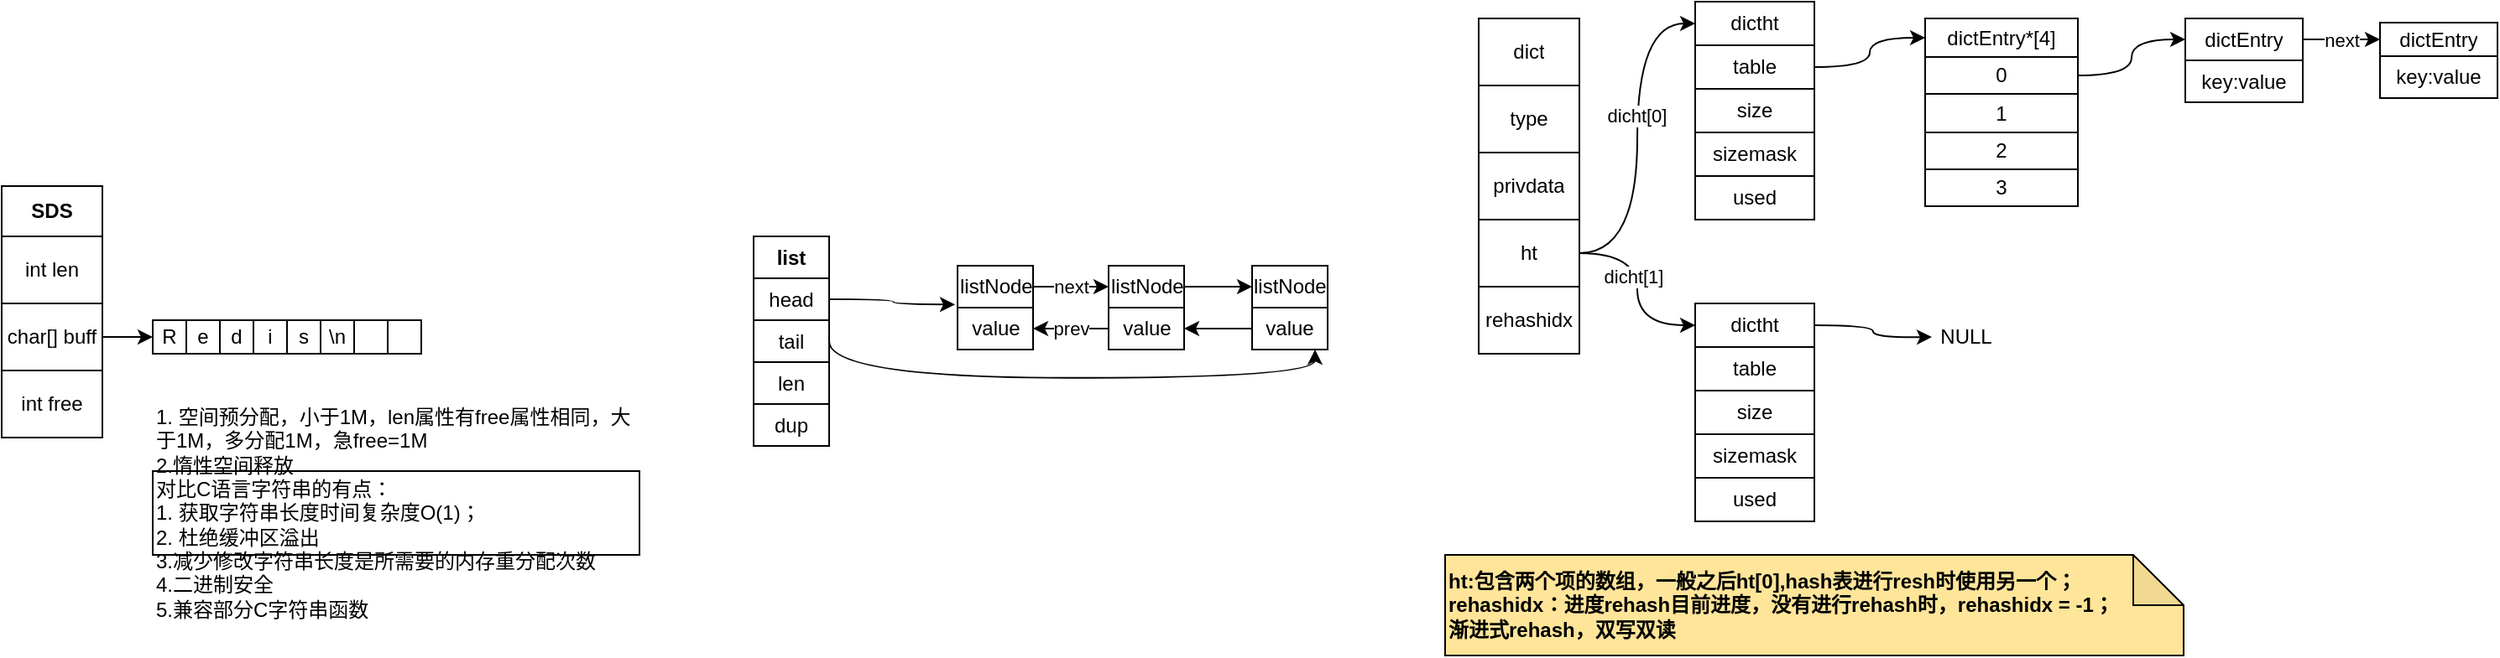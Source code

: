 <mxfile version="14.5.1" type="github">
  <diagram id="70akwOYrs_zPX4gierDc" name="第 1 页">
    <mxGraphModel dx="946" dy="529" grid="1" gridSize="10" guides="1" tooltips="1" connect="1" arrows="1" fold="1" page="1" pageScale="1" pageWidth="827" pageHeight="1169" math="0" shadow="0">
      <root>
        <mxCell id="0" />
        <mxCell id="1" parent="0" />
        <mxCell id="2Fs-SG_frbHr2sO-u1KF-1" value="SDS" style="shape=table;html=1;whiteSpace=wrap;startSize=30;container=1;collapsible=0;childLayout=tableLayout;fontStyle=1;align=center;" vertex="1" parent="1">
          <mxGeometry x="70" y="450" width="60" height="150" as="geometry" />
        </mxCell>
        <mxCell id="2Fs-SG_frbHr2sO-u1KF-2" value="" style="shape=partialRectangle;html=1;whiteSpace=wrap;collapsible=0;dropTarget=0;pointerEvents=0;fillColor=none;top=0;left=0;bottom=0;right=0;points=[[0,0.5],[1,0.5]];portConstraint=eastwest;" vertex="1" parent="2Fs-SG_frbHr2sO-u1KF-1">
          <mxGeometry y="30" width="60" height="40" as="geometry" />
        </mxCell>
        <mxCell id="2Fs-SG_frbHr2sO-u1KF-14" value="int len" style="shape=partialRectangle;html=1;whiteSpace=wrap;connectable=0;fillColor=none;top=0;left=0;bottom=0;right=0;overflow=hidden;" vertex="1" parent="2Fs-SG_frbHr2sO-u1KF-2">
          <mxGeometry width="60" height="40" as="geometry" />
        </mxCell>
        <mxCell id="2Fs-SG_frbHr2sO-u1KF-6" value="" style="shape=partialRectangle;html=1;whiteSpace=wrap;collapsible=0;dropTarget=0;pointerEvents=0;fillColor=none;top=0;left=0;bottom=0;right=0;points=[[0,0.5],[1,0.5]];portConstraint=eastwest;" vertex="1" parent="2Fs-SG_frbHr2sO-u1KF-1">
          <mxGeometry y="70" width="60" height="40" as="geometry" />
        </mxCell>
        <mxCell id="2Fs-SG_frbHr2sO-u1KF-15" value="char[] buff" style="shape=partialRectangle;html=1;whiteSpace=wrap;connectable=0;fillColor=none;top=0;left=0;bottom=0;right=0;overflow=hidden;" vertex="1" parent="2Fs-SG_frbHr2sO-u1KF-6">
          <mxGeometry width="60" height="40" as="geometry" />
        </mxCell>
        <mxCell id="2Fs-SG_frbHr2sO-u1KF-10" value="" style="shape=partialRectangle;html=1;whiteSpace=wrap;collapsible=0;dropTarget=0;pointerEvents=0;fillColor=none;top=0;left=0;bottom=0;right=0;points=[[0,0.5],[1,0.5]];portConstraint=eastwest;" vertex="1" parent="2Fs-SG_frbHr2sO-u1KF-1">
          <mxGeometry y="110" width="60" height="40" as="geometry" />
        </mxCell>
        <mxCell id="2Fs-SG_frbHr2sO-u1KF-16" value="int free" style="shape=partialRectangle;html=1;whiteSpace=wrap;connectable=0;fillColor=none;top=0;left=0;bottom=0;right=0;overflow=hidden;" vertex="1" parent="2Fs-SG_frbHr2sO-u1KF-10">
          <mxGeometry width="60" height="40" as="geometry" />
        </mxCell>
        <mxCell id="2Fs-SG_frbHr2sO-u1KF-20" style="edgeStyle=orthogonalEdgeStyle;rounded=0;orthogonalLoop=1;jettySize=auto;html=1;exitX=1;exitY=0.5;exitDx=0;exitDy=0;" edge="1" parent="1" source="2Fs-SG_frbHr2sO-u1KF-6">
          <mxGeometry relative="1" as="geometry">
            <mxPoint x="160" y="540" as="targetPoint" />
          </mxGeometry>
        </mxCell>
        <mxCell id="2Fs-SG_frbHr2sO-u1KF-22" value="" style="shape=table;html=1;whiteSpace=wrap;startSize=0;container=1;collapsible=0;childLayout=tableLayout;" vertex="1" parent="1">
          <mxGeometry x="160" y="530" width="160" height="20" as="geometry" />
        </mxCell>
        <mxCell id="2Fs-SG_frbHr2sO-u1KF-23" value="" style="shape=partialRectangle;html=1;whiteSpace=wrap;collapsible=0;dropTarget=0;pointerEvents=0;fillColor=none;top=0;left=0;bottom=0;right=0;points=[[0,0.5],[1,0.5]];portConstraint=eastwest;" vertex="1" parent="2Fs-SG_frbHr2sO-u1KF-22">
          <mxGeometry width="160" height="20" as="geometry" />
        </mxCell>
        <mxCell id="2Fs-SG_frbHr2sO-u1KF-24" value="R" style="shape=partialRectangle;html=1;whiteSpace=wrap;connectable=0;fillColor=none;top=0;left=0;bottom=0;right=0;overflow=hidden;" vertex="1" parent="2Fs-SG_frbHr2sO-u1KF-23">
          <mxGeometry width="20" height="20" as="geometry" />
        </mxCell>
        <mxCell id="2Fs-SG_frbHr2sO-u1KF-25" value="e" style="shape=partialRectangle;html=1;whiteSpace=wrap;connectable=0;fillColor=none;top=0;left=0;bottom=0;right=0;overflow=hidden;" vertex="1" parent="2Fs-SG_frbHr2sO-u1KF-23">
          <mxGeometry x="20" width="20" height="20" as="geometry" />
        </mxCell>
        <mxCell id="2Fs-SG_frbHr2sO-u1KF-26" value="d" style="shape=partialRectangle;html=1;whiteSpace=wrap;connectable=0;fillColor=none;top=0;left=0;bottom=0;right=0;overflow=hidden;" vertex="1" parent="2Fs-SG_frbHr2sO-u1KF-23">
          <mxGeometry x="40" width="20" height="20" as="geometry" />
        </mxCell>
        <mxCell id="2Fs-SG_frbHr2sO-u1KF-48" value="i" style="shape=partialRectangle;html=1;whiteSpace=wrap;connectable=0;fillColor=none;top=0;left=0;bottom=0;right=0;overflow=hidden;" vertex="1" parent="2Fs-SG_frbHr2sO-u1KF-23">
          <mxGeometry x="60" width="20" height="20" as="geometry" />
        </mxCell>
        <mxCell id="2Fs-SG_frbHr2sO-u1KF-49" value="s" style="shape=partialRectangle;html=1;whiteSpace=wrap;connectable=0;fillColor=none;top=0;left=0;bottom=0;right=0;overflow=hidden;" vertex="1" parent="2Fs-SG_frbHr2sO-u1KF-23">
          <mxGeometry x="80" width="20" height="20" as="geometry" />
        </mxCell>
        <mxCell id="2Fs-SG_frbHr2sO-u1KF-50" value="\n" style="shape=partialRectangle;html=1;whiteSpace=wrap;connectable=0;fillColor=none;top=0;left=0;bottom=0;right=0;overflow=hidden;" vertex="1" parent="2Fs-SG_frbHr2sO-u1KF-23">
          <mxGeometry x="100" width="20" height="20" as="geometry" />
        </mxCell>
        <mxCell id="2Fs-SG_frbHr2sO-u1KF-51" style="shape=partialRectangle;html=1;whiteSpace=wrap;connectable=0;fillColor=none;top=0;left=0;bottom=0;right=0;overflow=hidden;" vertex="1" parent="2Fs-SG_frbHr2sO-u1KF-23">
          <mxGeometry x="120" width="20" height="20" as="geometry" />
        </mxCell>
        <mxCell id="2Fs-SG_frbHr2sO-u1KF-52" style="shape=partialRectangle;html=1;whiteSpace=wrap;connectable=0;fillColor=none;top=0;left=0;bottom=0;right=0;overflow=hidden;" vertex="1" parent="2Fs-SG_frbHr2sO-u1KF-23">
          <mxGeometry x="140" width="20" height="20" as="geometry" />
        </mxCell>
        <mxCell id="2Fs-SG_frbHr2sO-u1KF-53" value="1. 空间预分配，小于1M，len属性有free属性相同，大于1M，多分配1M，急free=1M&lt;br&gt;2.惰性空间释放&lt;br&gt;对比C语言字符串的有点：&lt;br&gt;1. 获取字符串长度时间复杂度O(1)；&lt;br&gt;2. 杜绝缓冲区溢出&lt;br&gt;3.减少修改字符串长度是所需要的内存重分配次数&lt;br&gt;4.二进制安全&lt;br&gt;5.兼容部分C字符串函数" style="whiteSpace=wrap;html=1;align=left;" vertex="1" parent="1">
          <mxGeometry x="160" y="620" width="290" height="50" as="geometry" />
        </mxCell>
        <mxCell id="2Fs-SG_frbHr2sO-u1KF-55" value="" style="shape=table;html=1;whiteSpace=wrap;startSize=0;container=1;collapsible=0;childLayout=tableLayout;" vertex="1" parent="1">
          <mxGeometry x="639.5" y="497.5" width="45" height="50" as="geometry" />
        </mxCell>
        <mxCell id="2Fs-SG_frbHr2sO-u1KF-56" value="" style="shape=partialRectangle;html=1;whiteSpace=wrap;collapsible=0;dropTarget=0;pointerEvents=0;fillColor=none;top=0;left=0;bottom=0;right=0;points=[[0,0.5],[1,0.5]];portConstraint=eastwest;" vertex="1" parent="2Fs-SG_frbHr2sO-u1KF-55">
          <mxGeometry width="45" height="25" as="geometry" />
        </mxCell>
        <mxCell id="2Fs-SG_frbHr2sO-u1KF-57" value="listNode" style="shape=partialRectangle;html=1;whiteSpace=wrap;connectable=0;overflow=hidden;fillColor=none;top=0;left=0;bottom=0;right=0;container=0;" vertex="1" parent="2Fs-SG_frbHr2sO-u1KF-56">
          <mxGeometry width="45" height="25" as="geometry" />
        </mxCell>
        <mxCell id="2Fs-SG_frbHr2sO-u1KF-58" value="" style="shape=partialRectangle;html=1;whiteSpace=wrap;collapsible=0;dropTarget=0;pointerEvents=0;fillColor=none;top=0;left=0;bottom=0;right=0;points=[[0,0.5],[1,0.5]];portConstraint=eastwest;" vertex="1" parent="2Fs-SG_frbHr2sO-u1KF-55">
          <mxGeometry y="25" width="45" height="25" as="geometry" />
        </mxCell>
        <mxCell id="2Fs-SG_frbHr2sO-u1KF-59" value="value" style="shape=partialRectangle;html=1;whiteSpace=wrap;connectable=0;overflow=hidden;fillColor=none;top=0;left=0;bottom=0;right=0;container=0;" vertex="1" parent="2Fs-SG_frbHr2sO-u1KF-58">
          <mxGeometry width="45" height="25" as="geometry" />
        </mxCell>
        <mxCell id="2Fs-SG_frbHr2sO-u1KF-65" value="" style="shape=table;html=1;whiteSpace=wrap;startSize=0;container=1;collapsible=0;childLayout=tableLayout;" vertex="1" parent="1">
          <mxGeometry x="815" y="497.5" width="45" height="50" as="geometry" />
        </mxCell>
        <mxCell id="2Fs-SG_frbHr2sO-u1KF-66" value="" style="shape=partialRectangle;html=1;whiteSpace=wrap;collapsible=0;dropTarget=0;pointerEvents=0;fillColor=none;top=0;left=0;bottom=0;right=0;points=[[0,0.5],[1,0.5]];portConstraint=eastwest;" vertex="1" parent="2Fs-SG_frbHr2sO-u1KF-65">
          <mxGeometry width="45" height="25" as="geometry" />
        </mxCell>
        <mxCell id="2Fs-SG_frbHr2sO-u1KF-67" value="listNode" style="shape=partialRectangle;html=1;whiteSpace=wrap;connectable=0;overflow=hidden;fillColor=none;top=0;left=0;bottom=0;right=0;container=0;" vertex="1" parent="2Fs-SG_frbHr2sO-u1KF-66">
          <mxGeometry width="45" height="25" as="geometry" />
        </mxCell>
        <mxCell id="2Fs-SG_frbHr2sO-u1KF-68" value="" style="shape=partialRectangle;html=1;whiteSpace=wrap;collapsible=0;dropTarget=0;pointerEvents=0;fillColor=none;top=0;left=0;bottom=0;right=0;points=[[0,0.5],[1,0.5]];portConstraint=eastwest;" vertex="1" parent="2Fs-SG_frbHr2sO-u1KF-65">
          <mxGeometry y="25" width="45" height="25" as="geometry" />
        </mxCell>
        <mxCell id="2Fs-SG_frbHr2sO-u1KF-69" value="value" style="shape=partialRectangle;html=1;whiteSpace=wrap;connectable=0;overflow=hidden;fillColor=none;top=0;left=0;bottom=0;right=0;container=0;" vertex="1" parent="2Fs-SG_frbHr2sO-u1KF-68">
          <mxGeometry width="45" height="25" as="geometry" />
        </mxCell>
        <mxCell id="2Fs-SG_frbHr2sO-u1KF-75" value="next" style="edgeStyle=orthogonalEdgeStyle;rounded=0;orthogonalLoop=1;jettySize=auto;html=1;exitX=1;exitY=0.5;exitDx=0;exitDy=0;entryX=0;entryY=0.5;entryDx=0;entryDy=0;" edge="1" parent="1" source="2Fs-SG_frbHr2sO-u1KF-56" target="2Fs-SG_frbHr2sO-u1KF-119">
          <mxGeometry x="518" y="480" as="geometry">
            <mxPoint x="720.5" y="503.75" as="targetPoint" />
          </mxGeometry>
        </mxCell>
        <mxCell id="2Fs-SG_frbHr2sO-u1KF-95" value="" style="shape=table;html=1;whiteSpace=wrap;startSize=0;container=1;collapsible=0;childLayout=tableLayout;fontStyle=1" vertex="1" parent="1">
          <mxGeometry x="518" y="480" width="45" height="125.0" as="geometry" />
        </mxCell>
        <mxCell id="2Fs-SG_frbHr2sO-u1KF-96" value="" style="shape=partialRectangle;html=1;whiteSpace=wrap;collapsible=0;dropTarget=0;pointerEvents=0;fillColor=none;top=0;left=0;bottom=0;right=0;points=[[0,0.5],[1,0.5]];portConstraint=eastwest;" vertex="1" parent="2Fs-SG_frbHr2sO-u1KF-95">
          <mxGeometry width="45" height="25" as="geometry" />
        </mxCell>
        <mxCell id="2Fs-SG_frbHr2sO-u1KF-97" value="&lt;b&gt;list&lt;/b&gt;" style="shape=partialRectangle;html=1;whiteSpace=wrap;connectable=0;overflow=hidden;fillColor=none;top=0;left=0;bottom=0;right=0;container=0;" vertex="1" parent="2Fs-SG_frbHr2sO-u1KF-96">
          <mxGeometry width="45" height="25" as="geometry" />
        </mxCell>
        <mxCell id="2Fs-SG_frbHr2sO-u1KF-98" value="" style="shape=partialRectangle;html=1;whiteSpace=wrap;collapsible=0;dropTarget=0;pointerEvents=0;fillColor=none;top=0;left=0;bottom=0;right=0;points=[[0,0.5],[1,0.5]];portConstraint=eastwest;" vertex="1" parent="2Fs-SG_frbHr2sO-u1KF-95">
          <mxGeometry y="25" width="45" height="25" as="geometry" />
        </mxCell>
        <mxCell id="2Fs-SG_frbHr2sO-u1KF-99" value="head" style="shape=partialRectangle;html=1;whiteSpace=wrap;connectable=0;overflow=hidden;fillColor=none;top=0;left=0;bottom=0;right=0;container=0;" vertex="1" parent="2Fs-SG_frbHr2sO-u1KF-98">
          <mxGeometry width="45" height="25" as="geometry" />
        </mxCell>
        <mxCell id="2Fs-SG_frbHr2sO-u1KF-100" value="" style="shape=partialRectangle;html=1;whiteSpace=wrap;collapsible=0;dropTarget=0;pointerEvents=0;fillColor=none;top=0;left=0;bottom=0;right=0;points=[[0,0.5],[1,0.5]];portConstraint=eastwest;" vertex="1" parent="2Fs-SG_frbHr2sO-u1KF-95">
          <mxGeometry y="50" width="45" height="25" as="geometry" />
        </mxCell>
        <mxCell id="2Fs-SG_frbHr2sO-u1KF-101" value="tail" style="shape=partialRectangle;html=1;whiteSpace=wrap;connectable=0;overflow=hidden;fillColor=none;top=0;left=0;bottom=0;right=0;container=0;" vertex="1" parent="2Fs-SG_frbHr2sO-u1KF-100">
          <mxGeometry width="45" height="25" as="geometry" />
        </mxCell>
        <mxCell id="2Fs-SG_frbHr2sO-u1KF-102" value="" style="shape=partialRectangle;html=1;whiteSpace=wrap;collapsible=0;dropTarget=0;pointerEvents=0;fillColor=none;top=0;left=0;bottom=0;right=0;points=[[0,0.5],[1,0.5]];portConstraint=eastwest;" vertex="1" parent="2Fs-SG_frbHr2sO-u1KF-95">
          <mxGeometry y="75" width="45" height="25" as="geometry" />
        </mxCell>
        <mxCell id="2Fs-SG_frbHr2sO-u1KF-103" value="len" style="shape=partialRectangle;html=1;whiteSpace=wrap;connectable=0;overflow=hidden;fillColor=none;top=0;left=0;bottom=0;right=0;container=0;" vertex="1" parent="2Fs-SG_frbHr2sO-u1KF-102">
          <mxGeometry width="45" height="25" as="geometry" />
        </mxCell>
        <mxCell id="2Fs-SG_frbHr2sO-u1KF-104" value="" style="shape=partialRectangle;html=1;whiteSpace=wrap;collapsible=0;dropTarget=0;pointerEvents=0;fillColor=none;top=0;left=0;bottom=0;right=0;points=[[0,0.5],[1,0.5]];portConstraint=eastwest;" vertex="1" parent="2Fs-SG_frbHr2sO-u1KF-95">
          <mxGeometry y="100" width="45" height="25" as="geometry" />
        </mxCell>
        <mxCell id="2Fs-SG_frbHr2sO-u1KF-105" value="dup" style="shape=partialRectangle;html=1;whiteSpace=wrap;connectable=0;overflow=hidden;fillColor=none;top=0;left=0;bottom=0;right=0;container=0;" vertex="1" parent="2Fs-SG_frbHr2sO-u1KF-104">
          <mxGeometry width="45" height="25" as="geometry" />
        </mxCell>
        <mxCell id="2Fs-SG_frbHr2sO-u1KF-106" style="edgeStyle=orthogonalEdgeStyle;curved=1;rounded=0;orthogonalLoop=1;jettySize=auto;html=1;exitX=1;exitY=0.5;exitDx=0;exitDy=0;entryX=-0.033;entryY=0.925;entryDx=0;entryDy=0;entryPerimeter=0;" edge="1" parent="1" source="2Fs-SG_frbHr2sO-u1KF-98" target="2Fs-SG_frbHr2sO-u1KF-56">
          <mxGeometry x="518" y="480" as="geometry" />
        </mxCell>
        <mxCell id="2Fs-SG_frbHr2sO-u1KF-117" style="edgeStyle=orthogonalEdgeStyle;curved=1;rounded=0;orthogonalLoop=1;jettySize=auto;html=1;exitX=1;exitY=0.5;exitDx=0;exitDy=0;" edge="1" parent="1" source="2Fs-SG_frbHr2sO-u1KF-100" target="2Fs-SG_frbHr2sO-u1KF-68">
          <mxGeometry x="518" y="480" as="geometry">
            <Array as="points">
              <mxPoint x="563" y="564.375" />
              <mxPoint x="852.5" y="564.375" />
            </Array>
          </mxGeometry>
        </mxCell>
        <mxCell id="2Fs-SG_frbHr2sO-u1KF-118" value="" style="shape=table;html=1;whiteSpace=wrap;startSize=0;container=1;collapsible=0;childLayout=tableLayout;" vertex="1" parent="1">
          <mxGeometry x="729.5" y="497.5" width="45" height="50" as="geometry" />
        </mxCell>
        <mxCell id="2Fs-SG_frbHr2sO-u1KF-119" value="" style="shape=partialRectangle;html=1;whiteSpace=wrap;collapsible=0;dropTarget=0;pointerEvents=0;fillColor=none;top=0;left=0;bottom=0;right=0;points=[[0,0.5],[1,0.5]];portConstraint=eastwest;" vertex="1" parent="2Fs-SG_frbHr2sO-u1KF-118">
          <mxGeometry width="45" height="25" as="geometry" />
        </mxCell>
        <mxCell id="2Fs-SG_frbHr2sO-u1KF-120" value="listNode" style="shape=partialRectangle;html=1;whiteSpace=wrap;connectable=0;overflow=hidden;fillColor=none;top=0;left=0;bottom=0;right=0;container=0;" vertex="1" parent="2Fs-SG_frbHr2sO-u1KF-119">
          <mxGeometry width="45" height="25" as="geometry" />
        </mxCell>
        <mxCell id="2Fs-SG_frbHr2sO-u1KF-121" value="" style="shape=partialRectangle;html=1;whiteSpace=wrap;collapsible=0;dropTarget=0;pointerEvents=0;fillColor=none;top=0;left=0;bottom=0;right=0;points=[[0,0.5],[1,0.5]];portConstraint=eastwest;" vertex="1" parent="2Fs-SG_frbHr2sO-u1KF-118">
          <mxGeometry y="25" width="45" height="25" as="geometry" />
        </mxCell>
        <mxCell id="2Fs-SG_frbHr2sO-u1KF-122" value="value" style="shape=partialRectangle;html=1;whiteSpace=wrap;connectable=0;overflow=hidden;fillColor=none;top=0;left=0;bottom=0;right=0;container=0;" vertex="1" parent="2Fs-SG_frbHr2sO-u1KF-121">
          <mxGeometry width="45" height="25" as="geometry" />
        </mxCell>
        <mxCell id="2Fs-SG_frbHr2sO-u1KF-123" style="edgeStyle=orthogonalEdgeStyle;curved=1;rounded=0;orthogonalLoop=1;jettySize=auto;html=1;exitX=0;exitY=0.5;exitDx=0;exitDy=0;entryX=1;entryY=0.5;entryDx=0;entryDy=0;" edge="1" parent="1" source="2Fs-SG_frbHr2sO-u1KF-121" target="2Fs-SG_frbHr2sO-u1KF-58">
          <mxGeometry x="518" y="480" as="geometry">
            <mxPoint x="692" y="535" as="targetPoint" />
            <Array as="points">
              <mxPoint x="729.5" y="535" />
            </Array>
          </mxGeometry>
        </mxCell>
        <mxCell id="2Fs-SG_frbHr2sO-u1KF-124" value="prev" style="edgeLabel;html=1;align=center;verticalAlign=middle;resizable=0;points=[];container=0;" vertex="1" connectable="0" parent="2Fs-SG_frbHr2sO-u1KF-123">
          <mxGeometry relative="1" as="geometry">
            <mxPoint as="offset" />
          </mxGeometry>
        </mxCell>
        <mxCell id="2Fs-SG_frbHr2sO-u1KF-125" style="edgeStyle=orthogonalEdgeStyle;curved=1;rounded=0;orthogonalLoop=1;jettySize=auto;html=1;exitX=1;exitY=0.5;exitDx=0;exitDy=0;entryX=0;entryY=0.5;entryDx=0;entryDy=0;" edge="1" parent="1" source="2Fs-SG_frbHr2sO-u1KF-119" target="2Fs-SG_frbHr2sO-u1KF-66">
          <mxGeometry x="518" y="480" as="geometry" />
        </mxCell>
        <mxCell id="2Fs-SG_frbHr2sO-u1KF-126" style="edgeStyle=orthogonalEdgeStyle;curved=1;rounded=0;orthogonalLoop=1;jettySize=auto;html=1;exitX=0;exitY=0.5;exitDx=0;exitDy=0;entryX=1;entryY=0.5;entryDx=0;entryDy=0;" edge="1" parent="1" source="2Fs-SG_frbHr2sO-u1KF-68" target="2Fs-SG_frbHr2sO-u1KF-121">
          <mxGeometry x="518" y="480" as="geometry" />
        </mxCell>
        <mxCell id="2Fs-SG_frbHr2sO-u1KF-128" value="" style="shape=table;html=1;whiteSpace=wrap;startSize=0;container=1;collapsible=0;childLayout=tableLayout;" vertex="1" parent="1">
          <mxGeometry x="1079" y="340" width="71" height="130" as="geometry" />
        </mxCell>
        <mxCell id="2Fs-SG_frbHr2sO-u1KF-129" value="" style="shape=partialRectangle;html=1;whiteSpace=wrap;collapsible=0;dropTarget=0;pointerEvents=0;fillColor=none;top=0;left=0;bottom=0;right=0;points=[[0,0.5],[1,0.5]];portConstraint=eastwest;" vertex="1" parent="2Fs-SG_frbHr2sO-u1KF-128">
          <mxGeometry width="71" height="26" as="geometry" />
        </mxCell>
        <mxCell id="2Fs-SG_frbHr2sO-u1KF-130" value="dictht" style="shape=partialRectangle;html=1;whiteSpace=wrap;connectable=0;overflow=hidden;fillColor=none;top=0;left=0;bottom=0;right=0;" vertex="1" parent="2Fs-SG_frbHr2sO-u1KF-129">
          <mxGeometry width="71" height="26" as="geometry" />
        </mxCell>
        <mxCell id="2Fs-SG_frbHr2sO-u1KF-131" value="" style="shape=partialRectangle;html=1;whiteSpace=wrap;collapsible=0;dropTarget=0;pointerEvents=0;fillColor=none;top=0;left=0;bottom=0;right=0;points=[[0,0.5],[1,0.5]];portConstraint=eastwest;" vertex="1" parent="2Fs-SG_frbHr2sO-u1KF-128">
          <mxGeometry y="26" width="71" height="26" as="geometry" />
        </mxCell>
        <mxCell id="2Fs-SG_frbHr2sO-u1KF-132" value="table" style="shape=partialRectangle;html=1;whiteSpace=wrap;connectable=0;overflow=hidden;fillColor=none;top=0;left=0;bottom=0;right=0;" vertex="1" parent="2Fs-SG_frbHr2sO-u1KF-131">
          <mxGeometry width="71" height="26" as="geometry" />
        </mxCell>
        <mxCell id="2Fs-SG_frbHr2sO-u1KF-133" value="" style="shape=partialRectangle;html=1;whiteSpace=wrap;collapsible=0;dropTarget=0;pointerEvents=0;fillColor=none;top=0;left=0;bottom=0;right=0;points=[[0,0.5],[1,0.5]];portConstraint=eastwest;" vertex="1" parent="2Fs-SG_frbHr2sO-u1KF-128">
          <mxGeometry y="52" width="71" height="26" as="geometry" />
        </mxCell>
        <mxCell id="2Fs-SG_frbHr2sO-u1KF-134" value="size" style="shape=partialRectangle;html=1;whiteSpace=wrap;connectable=0;overflow=hidden;fillColor=none;top=0;left=0;bottom=0;right=0;" vertex="1" parent="2Fs-SG_frbHr2sO-u1KF-133">
          <mxGeometry width="71" height="26" as="geometry" />
        </mxCell>
        <mxCell id="2Fs-SG_frbHr2sO-u1KF-135" value="" style="shape=partialRectangle;html=1;whiteSpace=wrap;collapsible=0;dropTarget=0;pointerEvents=0;fillColor=none;top=0;left=0;bottom=0;right=0;points=[[0,0.5],[1,0.5]];portConstraint=eastwest;" vertex="1" parent="2Fs-SG_frbHr2sO-u1KF-128">
          <mxGeometry y="78" width="71" height="26" as="geometry" />
        </mxCell>
        <mxCell id="2Fs-SG_frbHr2sO-u1KF-136" value="sizemask" style="shape=partialRectangle;html=1;whiteSpace=wrap;connectable=0;overflow=hidden;fillColor=none;top=0;left=0;bottom=0;right=0;" vertex="1" parent="2Fs-SG_frbHr2sO-u1KF-135">
          <mxGeometry width="71" height="26" as="geometry" />
        </mxCell>
        <mxCell id="2Fs-SG_frbHr2sO-u1KF-137" value="" style="shape=partialRectangle;html=1;whiteSpace=wrap;collapsible=0;dropTarget=0;pointerEvents=0;fillColor=none;top=0;left=0;bottom=0;right=0;points=[[0,0.5],[1,0.5]];portConstraint=eastwest;" vertex="1" parent="2Fs-SG_frbHr2sO-u1KF-128">
          <mxGeometry y="104" width="71" height="26" as="geometry" />
        </mxCell>
        <mxCell id="2Fs-SG_frbHr2sO-u1KF-138" value="used" style="shape=partialRectangle;html=1;whiteSpace=wrap;connectable=0;overflow=hidden;fillColor=none;top=0;left=0;bottom=0;right=0;" vertex="1" parent="2Fs-SG_frbHr2sO-u1KF-137">
          <mxGeometry width="71" height="26" as="geometry" />
        </mxCell>
        <mxCell id="2Fs-SG_frbHr2sO-u1KF-139" value="" style="shape=table;html=1;whiteSpace=wrap;startSize=0;container=1;collapsible=0;childLayout=tableLayout;" vertex="1" parent="1">
          <mxGeometry x="1216" y="350" width="91" height="112" as="geometry" />
        </mxCell>
        <mxCell id="2Fs-SG_frbHr2sO-u1KF-140" value="" style="shape=partialRectangle;html=1;whiteSpace=wrap;collapsible=0;dropTarget=0;pointerEvents=0;fillColor=none;top=0;left=0;bottom=0;right=0;points=[[0,0.5],[1,0.5]];portConstraint=eastwest;" vertex="1" parent="2Fs-SG_frbHr2sO-u1KF-139">
          <mxGeometry width="91" height="23" as="geometry" />
        </mxCell>
        <mxCell id="2Fs-SG_frbHr2sO-u1KF-141" value="dictEntry*[4]" style="shape=partialRectangle;html=1;whiteSpace=wrap;connectable=0;overflow=hidden;fillColor=none;top=0;left=0;bottom=0;right=0;" vertex="1" parent="2Fs-SG_frbHr2sO-u1KF-140">
          <mxGeometry width="91" height="23" as="geometry" />
        </mxCell>
        <mxCell id="2Fs-SG_frbHr2sO-u1KF-142" value="" style="shape=partialRectangle;html=1;whiteSpace=wrap;collapsible=0;dropTarget=0;pointerEvents=0;fillColor=none;top=0;left=0;bottom=0;right=0;points=[[0,0.5],[1,0.5]];portConstraint=eastwest;" vertex="1" parent="2Fs-SG_frbHr2sO-u1KF-139">
          <mxGeometry y="23" width="91" height="22" as="geometry" />
        </mxCell>
        <mxCell id="2Fs-SG_frbHr2sO-u1KF-143" value="0" style="shape=partialRectangle;html=1;whiteSpace=wrap;connectable=0;overflow=hidden;fillColor=none;top=0;left=0;bottom=0;right=0;" vertex="1" parent="2Fs-SG_frbHr2sO-u1KF-142">
          <mxGeometry width="91" height="22" as="geometry" />
        </mxCell>
        <mxCell id="2Fs-SG_frbHr2sO-u1KF-144" value="" style="shape=partialRectangle;html=1;whiteSpace=wrap;collapsible=0;dropTarget=0;pointerEvents=0;fillColor=none;top=0;left=0;bottom=0;right=0;points=[[0,0.5],[1,0.5]];portConstraint=eastwest;" vertex="1" parent="2Fs-SG_frbHr2sO-u1KF-139">
          <mxGeometry y="45" width="91" height="23" as="geometry" />
        </mxCell>
        <mxCell id="2Fs-SG_frbHr2sO-u1KF-145" value="1" style="shape=partialRectangle;html=1;whiteSpace=wrap;connectable=0;overflow=hidden;fillColor=none;top=0;left=0;bottom=0;right=0;" vertex="1" parent="2Fs-SG_frbHr2sO-u1KF-144">
          <mxGeometry width="91" height="23" as="geometry" />
        </mxCell>
        <mxCell id="2Fs-SG_frbHr2sO-u1KF-146" value="" style="shape=partialRectangle;html=1;whiteSpace=wrap;collapsible=0;dropTarget=0;pointerEvents=0;fillColor=none;top=0;left=0;bottom=0;right=0;points=[[0,0.5],[1,0.5]];portConstraint=eastwest;" vertex="1" parent="2Fs-SG_frbHr2sO-u1KF-139">
          <mxGeometry y="68" width="91" height="22" as="geometry" />
        </mxCell>
        <mxCell id="2Fs-SG_frbHr2sO-u1KF-147" value="2" style="shape=partialRectangle;html=1;whiteSpace=wrap;connectable=0;overflow=hidden;fillColor=none;top=0;left=0;bottom=0;right=0;" vertex="1" parent="2Fs-SG_frbHr2sO-u1KF-146">
          <mxGeometry width="91" height="22" as="geometry" />
        </mxCell>
        <mxCell id="2Fs-SG_frbHr2sO-u1KF-219" style="shape=partialRectangle;html=1;whiteSpace=wrap;collapsible=0;dropTarget=0;pointerEvents=0;fillColor=none;top=0;left=0;bottom=0;right=0;points=[[0,0.5],[1,0.5]];portConstraint=eastwest;" vertex="1" parent="2Fs-SG_frbHr2sO-u1KF-139">
          <mxGeometry y="90" width="91" height="22" as="geometry" />
        </mxCell>
        <mxCell id="2Fs-SG_frbHr2sO-u1KF-220" value="3" style="shape=partialRectangle;html=1;whiteSpace=wrap;connectable=0;overflow=hidden;fillColor=none;top=0;left=0;bottom=0;right=0;" vertex="1" parent="2Fs-SG_frbHr2sO-u1KF-219">
          <mxGeometry width="91" height="22" as="geometry" />
        </mxCell>
        <mxCell id="2Fs-SG_frbHr2sO-u1KF-148" style="edgeStyle=orthogonalEdgeStyle;curved=1;rounded=0;orthogonalLoop=1;jettySize=auto;html=1;exitX=1;exitY=0.5;exitDx=0;exitDy=0;entryX=0;entryY=0.5;entryDx=0;entryDy=0;" edge="1" parent="1" source="2Fs-SG_frbHr2sO-u1KF-131" target="2Fs-SG_frbHr2sO-u1KF-140">
          <mxGeometry relative="1" as="geometry" />
        </mxCell>
        <mxCell id="2Fs-SG_frbHr2sO-u1KF-149" value="" style="shape=table;html=1;whiteSpace=wrap;startSize=0;container=1;collapsible=0;childLayout=tableLayout;" vertex="1" parent="1">
          <mxGeometry x="1371" y="350" width="70" height="50" as="geometry" />
        </mxCell>
        <mxCell id="2Fs-SG_frbHr2sO-u1KF-150" value="" style="shape=partialRectangle;html=1;whiteSpace=wrap;collapsible=0;dropTarget=0;pointerEvents=0;fillColor=none;top=0;left=0;bottom=0;right=0;points=[[0,0.5],[1,0.5]];portConstraint=eastwest;" vertex="1" parent="2Fs-SG_frbHr2sO-u1KF-149">
          <mxGeometry width="70" height="25" as="geometry" />
        </mxCell>
        <mxCell id="2Fs-SG_frbHr2sO-u1KF-151" value="dictEntry" style="shape=partialRectangle;html=1;whiteSpace=wrap;connectable=0;overflow=hidden;fillColor=none;top=0;left=0;bottom=0;right=0;" vertex="1" parent="2Fs-SG_frbHr2sO-u1KF-150">
          <mxGeometry width="70" height="25" as="geometry" />
        </mxCell>
        <mxCell id="2Fs-SG_frbHr2sO-u1KF-153" value="" style="shape=partialRectangle;html=1;whiteSpace=wrap;collapsible=0;dropTarget=0;pointerEvents=0;fillColor=none;top=0;left=0;bottom=0;right=0;points=[[0,0.5],[1,0.5]];portConstraint=eastwest;" vertex="1" parent="2Fs-SG_frbHr2sO-u1KF-149">
          <mxGeometry y="25" width="70" height="25" as="geometry" />
        </mxCell>
        <mxCell id="2Fs-SG_frbHr2sO-u1KF-154" value="key:value" style="shape=partialRectangle;html=1;whiteSpace=wrap;connectable=0;overflow=hidden;fillColor=none;top=0;left=0;bottom=0;right=0;" vertex="1" parent="2Fs-SG_frbHr2sO-u1KF-153">
          <mxGeometry width="70" height="25" as="geometry" />
        </mxCell>
        <mxCell id="2Fs-SG_frbHr2sO-u1KF-169" style="edgeStyle=orthogonalEdgeStyle;curved=1;rounded=0;orthogonalLoop=1;jettySize=auto;html=1;exitX=1;exitY=0.5;exitDx=0;exitDy=0;entryX=0;entryY=0.5;entryDx=0;entryDy=0;" edge="1" parent="1" source="2Fs-SG_frbHr2sO-u1KF-142" target="2Fs-SG_frbHr2sO-u1KF-150">
          <mxGeometry relative="1" as="geometry" />
        </mxCell>
        <mxCell id="2Fs-SG_frbHr2sO-u1KF-170" value="" style="shape=table;html=1;whiteSpace=wrap;startSize=0;container=1;collapsible=0;childLayout=tableLayout;" vertex="1" parent="1">
          <mxGeometry x="1487" y="352.5" width="70" height="45" as="geometry" />
        </mxCell>
        <mxCell id="2Fs-SG_frbHr2sO-u1KF-171" value="" style="shape=partialRectangle;html=1;whiteSpace=wrap;collapsible=0;dropTarget=0;pointerEvents=0;fillColor=none;top=0;left=0;bottom=0;right=0;points=[[0,0.5],[1,0.5]];portConstraint=eastwest;" vertex="1" parent="2Fs-SG_frbHr2sO-u1KF-170">
          <mxGeometry width="70" height="20" as="geometry" />
        </mxCell>
        <mxCell id="2Fs-SG_frbHr2sO-u1KF-172" value="dictEntry" style="shape=partialRectangle;html=1;whiteSpace=wrap;connectable=0;overflow=hidden;fillColor=none;top=0;left=0;bottom=0;right=0;" vertex="1" parent="2Fs-SG_frbHr2sO-u1KF-171">
          <mxGeometry width="70" height="20" as="geometry" />
        </mxCell>
        <mxCell id="2Fs-SG_frbHr2sO-u1KF-173" value="" style="shape=partialRectangle;html=1;whiteSpace=wrap;collapsible=0;dropTarget=0;pointerEvents=0;fillColor=none;top=0;left=0;bottom=0;right=0;points=[[0,0.5],[1,0.5]];portConstraint=eastwest;" vertex="1" parent="2Fs-SG_frbHr2sO-u1KF-170">
          <mxGeometry y="20" width="70" height="25" as="geometry" />
        </mxCell>
        <mxCell id="2Fs-SG_frbHr2sO-u1KF-174" value="key:value" style="shape=partialRectangle;html=1;whiteSpace=wrap;connectable=0;overflow=hidden;fillColor=none;top=0;left=0;bottom=0;right=0;" vertex="1" parent="2Fs-SG_frbHr2sO-u1KF-173">
          <mxGeometry width="70" height="25" as="geometry" />
        </mxCell>
        <mxCell id="2Fs-SG_frbHr2sO-u1KF-175" value="next" style="edgeStyle=orthogonalEdgeStyle;curved=1;rounded=0;orthogonalLoop=1;jettySize=auto;html=1;exitX=1;exitY=0.5;exitDx=0;exitDy=0;entryX=0;entryY=0.5;entryDx=0;entryDy=0;" edge="1" parent="1" source="2Fs-SG_frbHr2sO-u1KF-150" target="2Fs-SG_frbHr2sO-u1KF-171">
          <mxGeometry relative="1" as="geometry" />
        </mxCell>
        <mxCell id="2Fs-SG_frbHr2sO-u1KF-176" value="" style="shape=table;html=1;whiteSpace=wrap;startSize=0;container=1;collapsible=0;childLayout=tableLayout;" vertex="1" parent="1">
          <mxGeometry x="950" y="350" width="60" height="200" as="geometry" />
        </mxCell>
        <mxCell id="2Fs-SG_frbHr2sO-u1KF-177" value="" style="shape=partialRectangle;html=1;whiteSpace=wrap;collapsible=0;dropTarget=0;pointerEvents=0;fillColor=none;top=0;left=0;bottom=0;right=0;points=[[0,0.5],[1,0.5]];portConstraint=eastwest;" vertex="1" parent="2Fs-SG_frbHr2sO-u1KF-176">
          <mxGeometry width="60" height="40" as="geometry" />
        </mxCell>
        <mxCell id="2Fs-SG_frbHr2sO-u1KF-178" value="dict" style="shape=partialRectangle;html=1;whiteSpace=wrap;connectable=0;overflow=hidden;fillColor=none;top=0;left=0;bottom=0;right=0;" vertex="1" parent="2Fs-SG_frbHr2sO-u1KF-177">
          <mxGeometry width="60" height="40" as="geometry" />
        </mxCell>
        <mxCell id="2Fs-SG_frbHr2sO-u1KF-179" value="" style="shape=partialRectangle;html=1;whiteSpace=wrap;collapsible=0;dropTarget=0;pointerEvents=0;fillColor=none;top=0;left=0;bottom=0;right=0;points=[[0,0.5],[1,0.5]];portConstraint=eastwest;" vertex="1" parent="2Fs-SG_frbHr2sO-u1KF-176">
          <mxGeometry y="40" width="60" height="40" as="geometry" />
        </mxCell>
        <mxCell id="2Fs-SG_frbHr2sO-u1KF-180" value="type" style="shape=partialRectangle;html=1;whiteSpace=wrap;connectable=0;overflow=hidden;fillColor=none;top=0;left=0;bottom=0;right=0;" vertex="1" parent="2Fs-SG_frbHr2sO-u1KF-179">
          <mxGeometry width="60" height="40" as="geometry" />
        </mxCell>
        <mxCell id="2Fs-SG_frbHr2sO-u1KF-181" value="" style="shape=partialRectangle;html=1;whiteSpace=wrap;collapsible=0;dropTarget=0;pointerEvents=0;fillColor=none;top=0;left=0;bottom=0;right=0;points=[[0,0.5],[1,0.5]];portConstraint=eastwest;" vertex="1" parent="2Fs-SG_frbHr2sO-u1KF-176">
          <mxGeometry y="80" width="60" height="40" as="geometry" />
        </mxCell>
        <mxCell id="2Fs-SG_frbHr2sO-u1KF-182" value="privdata" style="shape=partialRectangle;html=1;whiteSpace=wrap;connectable=0;overflow=hidden;fillColor=none;top=0;left=0;bottom=0;right=0;" vertex="1" parent="2Fs-SG_frbHr2sO-u1KF-181">
          <mxGeometry width="60" height="40" as="geometry" />
        </mxCell>
        <mxCell id="2Fs-SG_frbHr2sO-u1KF-183" value="" style="shape=partialRectangle;html=1;whiteSpace=wrap;collapsible=0;dropTarget=0;pointerEvents=0;fillColor=none;top=0;left=0;bottom=0;right=0;points=[[0,0.5],[1,0.5]];portConstraint=eastwest;" vertex="1" parent="2Fs-SG_frbHr2sO-u1KF-176">
          <mxGeometry y="120" width="60" height="40" as="geometry" />
        </mxCell>
        <mxCell id="2Fs-SG_frbHr2sO-u1KF-184" value="ht" style="shape=partialRectangle;html=1;whiteSpace=wrap;connectable=0;overflow=hidden;fillColor=none;top=0;left=0;bottom=0;right=0;" vertex="1" parent="2Fs-SG_frbHr2sO-u1KF-183">
          <mxGeometry width="60" height="40" as="geometry" />
        </mxCell>
        <mxCell id="2Fs-SG_frbHr2sO-u1KF-185" value="" style="shape=partialRectangle;html=1;whiteSpace=wrap;collapsible=0;dropTarget=0;pointerEvents=0;fillColor=none;top=0;left=0;bottom=0;right=0;points=[[0,0.5],[1,0.5]];portConstraint=eastwest;" vertex="1" parent="2Fs-SG_frbHr2sO-u1KF-176">
          <mxGeometry y="160" width="60" height="40" as="geometry" />
        </mxCell>
        <mxCell id="2Fs-SG_frbHr2sO-u1KF-186" value="rehashidx" style="shape=partialRectangle;html=1;whiteSpace=wrap;connectable=0;overflow=hidden;fillColor=none;top=0;left=0;bottom=0;right=0;" vertex="1" parent="2Fs-SG_frbHr2sO-u1KF-185">
          <mxGeometry width="60" height="40" as="geometry" />
        </mxCell>
        <mxCell id="2Fs-SG_frbHr2sO-u1KF-190" value="ht:包含两个项的数组，一般之后ht[0],hash表进行resh时使用另一个；&lt;br&gt;rehashidx：进度rehash目前进度，没有进行rehash时，rehashidx = -1；&lt;br&gt;渐进式rehash，双写双读" style="shape=note;whiteSpace=wrap;html=1;backgroundOutline=1;darkOpacity=0.05;align=left;fillColor=#FFE599;fontStyle=1" vertex="1" parent="1">
          <mxGeometry x="930" y="670" width="440" height="60" as="geometry" />
        </mxCell>
        <mxCell id="2Fs-SG_frbHr2sO-u1KF-191" style="edgeStyle=orthogonalEdgeStyle;curved=1;rounded=0;orthogonalLoop=1;jettySize=auto;html=1;exitX=1;exitY=0.5;exitDx=0;exitDy=0;entryX=0;entryY=0.5;entryDx=0;entryDy=0;" edge="1" parent="1" source="2Fs-SG_frbHr2sO-u1KF-183" target="2Fs-SG_frbHr2sO-u1KF-129">
          <mxGeometry relative="1" as="geometry" />
        </mxCell>
        <mxCell id="2Fs-SG_frbHr2sO-u1KF-192" value="dicht[0]" style="edgeLabel;html=1;align=center;verticalAlign=middle;resizable=0;points=[];" vertex="1" connectable="0" parent="2Fs-SG_frbHr2sO-u1KF-191">
          <mxGeometry x="0.144" y="2" relative="1" as="geometry">
            <mxPoint x="1" y="1" as="offset" />
          </mxGeometry>
        </mxCell>
        <mxCell id="2Fs-SG_frbHr2sO-u1KF-204" value="" style="shape=table;html=1;whiteSpace=wrap;startSize=0;container=1;collapsible=0;childLayout=tableLayout;" vertex="1" parent="1">
          <mxGeometry x="1079" y="520" width="71" height="130" as="geometry" />
        </mxCell>
        <mxCell id="2Fs-SG_frbHr2sO-u1KF-205" value="" style="shape=partialRectangle;html=1;whiteSpace=wrap;collapsible=0;dropTarget=0;pointerEvents=0;fillColor=none;top=0;left=0;bottom=0;right=0;points=[[0,0.5],[1,0.5]];portConstraint=eastwest;" vertex="1" parent="2Fs-SG_frbHr2sO-u1KF-204">
          <mxGeometry width="71" height="26" as="geometry" />
        </mxCell>
        <mxCell id="2Fs-SG_frbHr2sO-u1KF-206" value="dictht" style="shape=partialRectangle;html=1;whiteSpace=wrap;connectable=0;overflow=hidden;fillColor=none;top=0;left=0;bottom=0;right=0;" vertex="1" parent="2Fs-SG_frbHr2sO-u1KF-205">
          <mxGeometry width="71" height="26" as="geometry" />
        </mxCell>
        <mxCell id="2Fs-SG_frbHr2sO-u1KF-207" value="" style="shape=partialRectangle;html=1;whiteSpace=wrap;collapsible=0;dropTarget=0;pointerEvents=0;fillColor=none;top=0;left=0;bottom=0;right=0;points=[[0,0.5],[1,0.5]];portConstraint=eastwest;" vertex="1" parent="2Fs-SG_frbHr2sO-u1KF-204">
          <mxGeometry y="26" width="71" height="26" as="geometry" />
        </mxCell>
        <mxCell id="2Fs-SG_frbHr2sO-u1KF-208" value="table" style="shape=partialRectangle;html=1;whiteSpace=wrap;connectable=0;overflow=hidden;fillColor=none;top=0;left=0;bottom=0;right=0;" vertex="1" parent="2Fs-SG_frbHr2sO-u1KF-207">
          <mxGeometry width="71" height="26" as="geometry" />
        </mxCell>
        <mxCell id="2Fs-SG_frbHr2sO-u1KF-209" value="" style="shape=partialRectangle;html=1;whiteSpace=wrap;collapsible=0;dropTarget=0;pointerEvents=0;fillColor=none;top=0;left=0;bottom=0;right=0;points=[[0,0.5],[1,0.5]];portConstraint=eastwest;" vertex="1" parent="2Fs-SG_frbHr2sO-u1KF-204">
          <mxGeometry y="52" width="71" height="26" as="geometry" />
        </mxCell>
        <mxCell id="2Fs-SG_frbHr2sO-u1KF-210" value="size" style="shape=partialRectangle;html=1;whiteSpace=wrap;connectable=0;overflow=hidden;fillColor=none;top=0;left=0;bottom=0;right=0;" vertex="1" parent="2Fs-SG_frbHr2sO-u1KF-209">
          <mxGeometry width="71" height="26" as="geometry" />
        </mxCell>
        <mxCell id="2Fs-SG_frbHr2sO-u1KF-211" value="" style="shape=partialRectangle;html=1;whiteSpace=wrap;collapsible=0;dropTarget=0;pointerEvents=0;fillColor=none;top=0;left=0;bottom=0;right=0;points=[[0,0.5],[1,0.5]];portConstraint=eastwest;" vertex="1" parent="2Fs-SG_frbHr2sO-u1KF-204">
          <mxGeometry y="78" width="71" height="26" as="geometry" />
        </mxCell>
        <mxCell id="2Fs-SG_frbHr2sO-u1KF-212" value="sizemask" style="shape=partialRectangle;html=1;whiteSpace=wrap;connectable=0;overflow=hidden;fillColor=none;top=0;left=0;bottom=0;right=0;" vertex="1" parent="2Fs-SG_frbHr2sO-u1KF-211">
          <mxGeometry width="71" height="26" as="geometry" />
        </mxCell>
        <mxCell id="2Fs-SG_frbHr2sO-u1KF-213" value="" style="shape=partialRectangle;html=1;whiteSpace=wrap;collapsible=0;dropTarget=0;pointerEvents=0;fillColor=none;top=0;left=0;bottom=0;right=0;points=[[0,0.5],[1,0.5]];portConstraint=eastwest;" vertex="1" parent="2Fs-SG_frbHr2sO-u1KF-204">
          <mxGeometry y="104" width="71" height="26" as="geometry" />
        </mxCell>
        <mxCell id="2Fs-SG_frbHr2sO-u1KF-214" value="used" style="shape=partialRectangle;html=1;whiteSpace=wrap;connectable=0;overflow=hidden;fillColor=none;top=0;left=0;bottom=0;right=0;" vertex="1" parent="2Fs-SG_frbHr2sO-u1KF-213">
          <mxGeometry width="71" height="26" as="geometry" />
        </mxCell>
        <mxCell id="2Fs-SG_frbHr2sO-u1KF-215" style="edgeStyle=orthogonalEdgeStyle;curved=1;rounded=0;orthogonalLoop=1;jettySize=auto;html=1;exitX=1;exitY=0.5;exitDx=0;exitDy=0;entryX=0;entryY=0.5;entryDx=0;entryDy=0;" edge="1" parent="1" source="2Fs-SG_frbHr2sO-u1KF-183" target="2Fs-SG_frbHr2sO-u1KF-205">
          <mxGeometry relative="1" as="geometry" />
        </mxCell>
        <mxCell id="2Fs-SG_frbHr2sO-u1KF-216" value="dicht[1]" style="edgeLabel;html=1;align=center;verticalAlign=middle;resizable=0;points=[];" vertex="1" connectable="0" parent="2Fs-SG_frbHr2sO-u1KF-215">
          <mxGeometry x="-0.134" y="-3" relative="1" as="geometry">
            <mxPoint as="offset" />
          </mxGeometry>
        </mxCell>
        <mxCell id="2Fs-SG_frbHr2sO-u1KF-217" style="edgeStyle=orthogonalEdgeStyle;curved=1;rounded=0;orthogonalLoop=1;jettySize=auto;html=1;exitX=1;exitY=0.5;exitDx=0;exitDy=0;" edge="1" parent="1" source="2Fs-SG_frbHr2sO-u1KF-205">
          <mxGeometry relative="1" as="geometry">
            <mxPoint x="1220" y="540" as="targetPoint" />
          </mxGeometry>
        </mxCell>
        <mxCell id="2Fs-SG_frbHr2sO-u1KF-218" value="NULL" style="text;html=1;align=center;verticalAlign=middle;resizable=0;points=[];autosize=1;" vertex="1" parent="1">
          <mxGeometry x="1215" y="530" width="50" height="20" as="geometry" />
        </mxCell>
      </root>
    </mxGraphModel>
  </diagram>
</mxfile>
